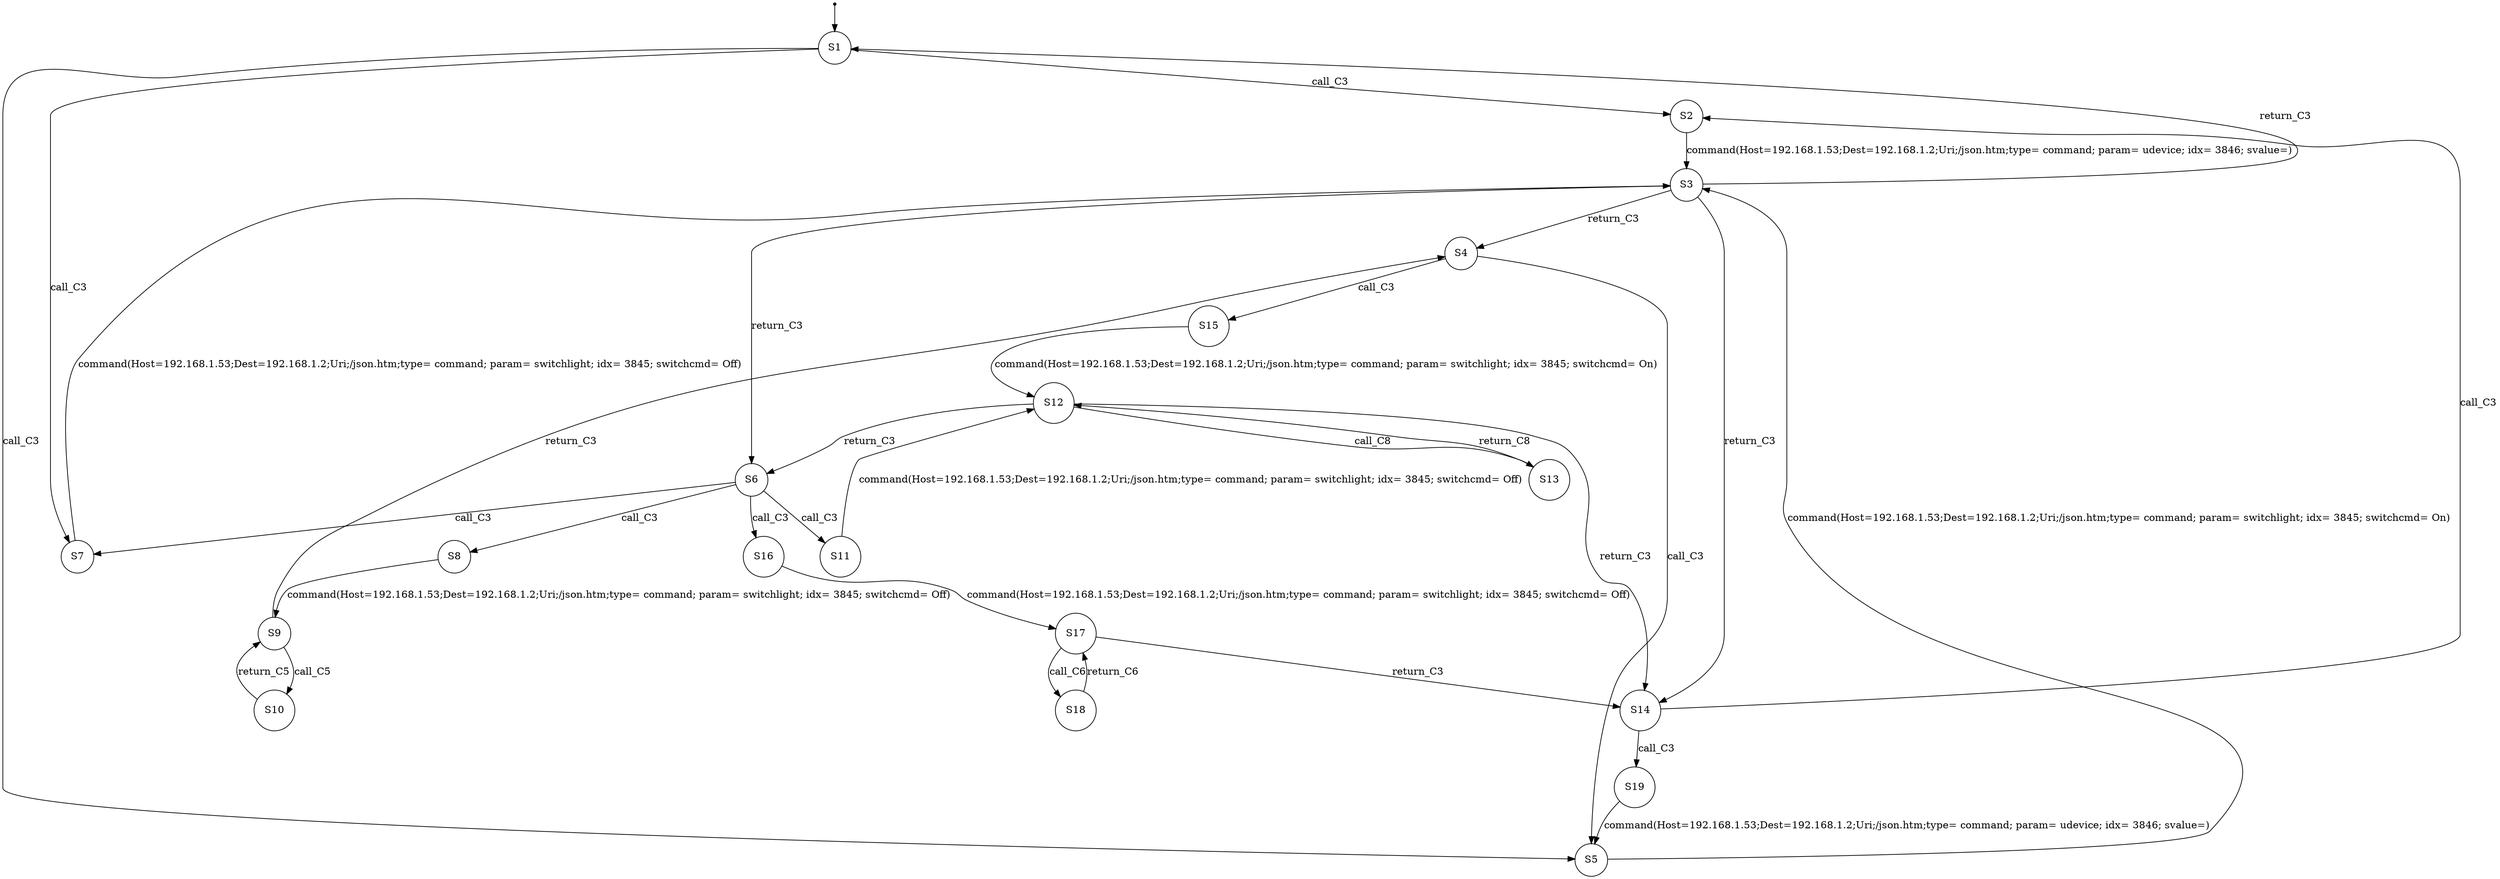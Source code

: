 digraph LTS {
S00[shape=point]
S1[label=S1,shape=circle];
S2[label=S2,shape=circle];
S3[label=S3,shape=circle];
S4[label=S4,shape=circle];
S5[label=S5,shape=circle];
S6[label=S6,shape=circle];
S7[label=S7,shape=circle];
S8[label=S8,shape=circle];
S9[label=S9,shape=circle];
S10[label=S10,shape=circle];
S11[label=S11,shape=circle];
S12[label=S12,shape=circle];
S13[label=S13,shape=circle];
S14[label=S14,shape=circle];
S15[label=S15,shape=circle];
S16[label=S16,shape=circle];
S17[label=S17,shape=circle];
S18[label=S18,shape=circle];
S19[label=S19,shape=circle];
S00 -> S1
S1 -> S2[label ="call_C3"];
S1 -> S5[label ="call_C3"];
S1 -> S7[label ="call_C3"];
S2 -> S3[label ="command(Host=192.168.1.53;Dest=192.168.1.2;Uri;/json.htm;type= command; param= udevice; idx= 3846; svalue=)"];
S3 -> S1[label ="return_C3"];
S3 -> S4[label ="return_C3"];
S3 -> S6[label ="return_C3"];
S3 -> S14[label ="return_C3"];
S4 -> S5[label ="call_C3"];
S4 -> S15[label ="call_C3"];
S5 -> S3[label ="command(Host=192.168.1.53;Dest=192.168.1.2;Uri;/json.htm;type= command; param= switchlight; idx= 3845; switchcmd= On)"];
S6 -> S7[label ="call_C3"];
S6 -> S8[label ="call_C3"];
S6 -> S11[label ="call_C3"];
S6 -> S16[label ="call_C3"];
S7 -> S3[label ="command(Host=192.168.1.53;Dest=192.168.1.2;Uri;/json.htm;type= command; param= switchlight; idx= 3845; switchcmd= Off)"];
S8 -> S9[label ="command(Host=192.168.1.53;Dest=192.168.1.2;Uri;/json.htm;type= command; param= switchlight; idx= 3845; switchcmd= Off)"];
S9 -> S4[label ="return_C3"];
S9 -> S10[label ="call_C5"];
S10 -> S9[label ="return_C5"];
S11 -> S12[label ="command(Host=192.168.1.53;Dest=192.168.1.2;Uri;/json.htm;type= command; param= switchlight; idx= 3845; switchcmd= Off)"];
S12 -> S6[label ="return_C3"];
S12 -> S13[label ="call_C8"];
S12 -> S14[label ="return_C3"];
S13 -> S12[label ="return_C8"];
S14 -> S2[label ="call_C3"];
S14 -> S19[label ="call_C3"];
S15 -> S12[label ="command(Host=192.168.1.53;Dest=192.168.1.2;Uri;/json.htm;type= command; param= switchlight; idx= 3845; switchcmd= On)"];
S16 -> S17[label ="command(Host=192.168.1.53;Dest=192.168.1.2;Uri;/json.htm;type= command; param= switchlight; idx= 3845; switchcmd= Off)"];
S17 -> S14[label ="return_C3"];
S17 -> S18[label ="call_C6"];
S18 -> S17[label ="return_C6"];
S19 -> S5[label ="command(Host=192.168.1.53;Dest=192.168.1.2;Uri;/json.htm;type= command; param= udevice; idx= 3846; svalue=)"];
}
